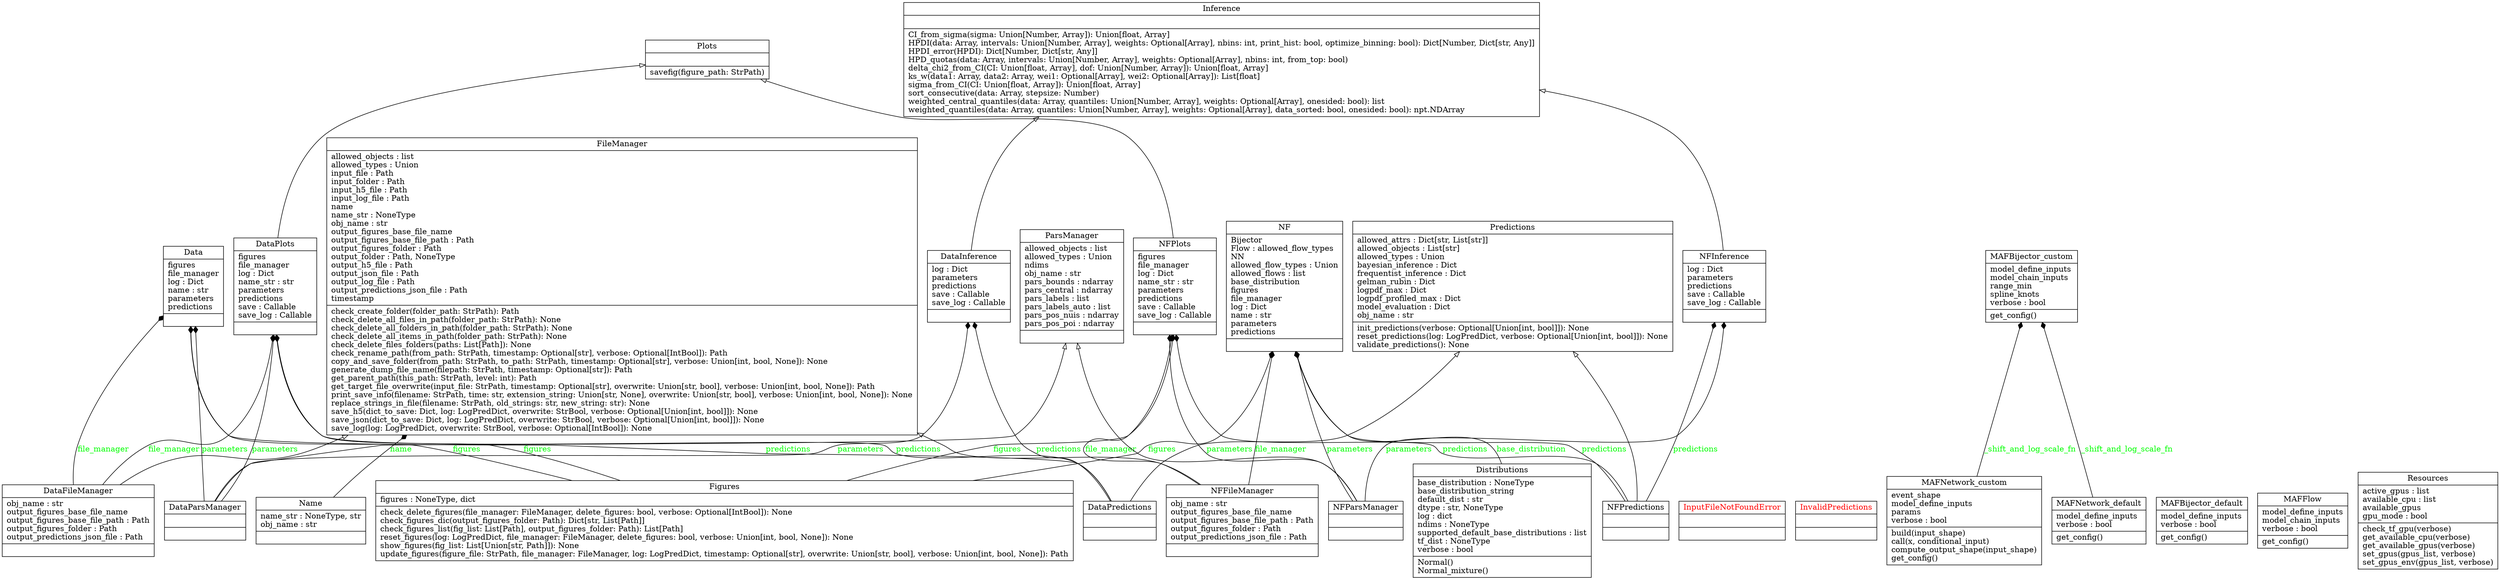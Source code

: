 digraph "classes" {
rankdir=BT
charset="utf-8"
"NF4HEP.data.Data" [color="black", fontcolor="black", label="{Data|figures\lfile_manager\llog : Dict\lname : str\lparameters\lpredictions\l|}", shape="record", style="solid"];
"NF4HEP.data.DataFileManager" [color="black", fontcolor="black", label="{DataFileManager|obj_name : str\loutput_figures_base_file_name\loutput_figures_base_file_path : Path\loutput_figures_folder : Path\loutput_predictions_json_file : Path\l|}", shape="record", style="solid"];
"NF4HEP.data.DataInference" [color="black", fontcolor="black", label="{DataInference|log : Dict\lparameters\lpredictions\lsave : Callable\lsave_log : Callable\l|}", shape="record", style="solid"];
"NF4HEP.data.DataParsManager" [color="black", fontcolor="black", label="{DataParsManager|\l|}", shape="record", style="solid"];
"NF4HEP.data.DataPlots" [color="black", fontcolor="black", label="{DataPlots|figures\lfile_manager\llog : Dict\lname_str : str\lparameters\lpredictions\lsave : Callable\lsave_log : Callable\l|}", shape="record", style="solid"];
"NF4HEP.data.DataPredictions" [color="black", fontcolor="black", label="{DataPredictions|\l|}", shape="record", style="solid"];
"NF4HEP.distributions.Distributions" [color="black", fontcolor="black", label="{Distributions|base_distribution : NoneType\lbase_distribution_string\ldefault_dist : str\ldtype : str, NoneType\llog : dict\lndims : NoneType\lsupported_default_base_distributions : list\ltf_dist : NoneType\lverbose : bool\l|Normal()\lNormal_mixture()\l}", shape="record", style="solid"];
"NF4HEP.base.Figures" [color="black", fontcolor="black", label="{Figures|figures : NoneType, dict\l|check_delete_figures(file_manager: FileManager, delete_figures: bool, verbose: Optional[IntBool]): None\lcheck_figures_dic(output_figures_folder: Path): Dict[str, List[Path]]\lcheck_figures_list(fig_list: List[Path], output_figures_folder: Path): List[Path]\lreset_figures(log: LogPredDict, file_manager: FileManager, delete_figures: bool, verbose: Union[int, bool, None]): None\lshow_figures(fig_list: List[Union[str, Path]]): None\lupdate_figures(figure_file: StrPath, file_manager: FileManager, log: LogPredDict, timestamp: Optional[str], overwrite: Union[str, bool], verbose: Union[int, bool, None]): Path\l}", shape="record", style="solid"];
"NF4HEP.base.FileManager" [color="black", fontcolor="black", label="{FileManager|allowed_objects : list\lallowed_types : Union\linput_file : Path\linput_folder : Path\linput_h5_file : Path\linput_log_file : Path\lname\lname_str : NoneType\lobj_name : str\loutput_figures_base_file_name\loutput_figures_base_file_path : Path\loutput_figures_folder : Path\loutput_folder : Path, NoneType\loutput_h5_file : Path\loutput_json_file : Path\loutput_log_file : Path\loutput_predictions_json_file : Path\ltimestamp\l|check_create_folder(folder_path: StrPath): Path\lcheck_delete_all_files_in_path(folder_path: StrPath): None\lcheck_delete_all_folders_in_path(folder_path: StrPath): None\lcheck_delete_all_items_in_path(folder_path: StrPath): None\lcheck_delete_files_folders(paths: List[Path]): None\lcheck_rename_path(from_path: StrPath, timestamp: Optional[str], verbose: Optional[IntBool]): Path\lcopy_and_save_folder(from_path: StrPath, to_path: StrPath, timestamp: Optional[str], verbose: Union[int, bool, None]): None\lgenerate_dump_file_name(filepath: StrPath, timestamp: Optional[str]): Path\lget_parent_path(this_path: StrPath, level: int): Path\lget_target_file_overwrite(input_file: StrPath, timestamp: Optional[str], overwrite: Union[str, bool], verbose: Union[int, bool, None]): Path\lprint_save_info(filename: StrPath, time: str, extension_string: Union[str, None], overwrite: Union[str, bool], verbose: Union[int, bool, None]): None\lreplace_strings_in_file(filename: StrPath, old_strings: str, new_string: str): None\lsave_h5(dict_to_save: Dict, log: LogPredDict, overwrite: StrBool, verbose: Optional[Union[int, bool]]): None\lsave_json(dict_to_save: Dict, log: LogPredDict, overwrite: StrBool, verbose: Optional[Union[int, bool]]): None\lsave_log(log: LogPredDict, overwrite: StrBool, verbose: Optional[IntBool]): None\l}", shape="record", style="solid"];
"NF4HEP.base.Inference" [color="black", fontcolor="black", label="{Inference|\l|CI_from_sigma(sigma: Union[Number, Array]): Union[float, Array]\lHPDI(data: Array, intervals: Union[Number, Array], weights: Optional[Array], nbins: int, print_hist: bool, optimize_binning: bool): Dict[Number, Dict[str, Any]]\lHPDI_error(HPDI): Dict[Number, Dict[str, Any]]\lHPD_quotas(data: Array, intervals: Union[Number, Array], weights: Optional[Array], nbins: int, from_top: bool)\ldelta_chi2_from_CI(CI: Union[float, Array], dof: Union[Number, Array]): Union[float, Array]\lks_w(data1: Array, data2: Array, wei1: Optional[Array], wei2: Optional[Array]): List[float]\lsigma_from_CI(CI: Union[float, Array]): Union[float, Array]\lsort_consecutive(data: Array, stepsize: Number)\lweighted_central_quantiles(data: Array, quantiles: Union[Number, Array], weights: Optional[Array], onesided: bool): list\lweighted_quantiles(data: Array, quantiles: Union[Number, Array], weights: Optional[Array], data_sorted: bool, onesided: bool): npt.NDArray\l}", shape="record", style="solid"];
"NF4HEP.base.InputFileNotFoundError" [color="black", fontcolor="red", label="{InputFileNotFoundError|\l|}", shape="record", style="solid"];
"NF4HEP.base.InvalidPredictions" [color="black", fontcolor="red", label="{InvalidPredictions|\l|}", shape="record", style="solid"];
"NF4HEP.maf.MAFBijector_custom" [color="black", fontcolor="black", label="{MAFBijector_custom|model_define_inputs\lmodel_chain_inputs\lrange_min\lspline_knots\lverbose : bool\l|get_config()\l}", shape="record", style="solid"];
"NF4HEP.maf.MAFBijector_default" [color="black", fontcolor="black", label="{MAFBijector_default|model_define_inputs\lverbose : bool\l|get_config()\l}", shape="record", style="solid"];
"NF4HEP.maf.MAFFlow" [color="black", fontcolor="black", label="{MAFFlow|model_define_inputs\lmodel_chain_inputs\lverbose : bool\l|get_config()\l}", shape="record", style="solid"];
"NF4HEP.maf.MAFNetwork_custom" [color="black", fontcolor="black", label="{MAFNetwork_custom|event_shape\lmodel_define_inputs\lparams\lverbose : bool\l|build(input_shape)\lcall(x, conditional_input)\lcompute_output_shape(input_shape)\lget_config()\l}", shape="record", style="solid"];
"NF4HEP.maf.MAFNetwork_default" [color="black", fontcolor="black", label="{MAFNetwork_default|model_define_inputs\lverbose : bool\l|get_config()\l}", shape="record", style="solid"];
"NF4HEP.nf.NF" [color="black", fontcolor="black", label="{NF|Bijector\lFlow : allowed_flow_types\lNN\lallowed_flow_types : Union\lallowed_flows : list\lbase_distribution\lfigures\lfile_manager\llog : Dict\lname : str\lparameters\lpredictions\l|}", shape="record", style="solid"];
"NF4HEP.nf.NFFileManager" [color="black", fontcolor="black", label="{NFFileManager|obj_name : str\loutput_figures_base_file_name\loutput_figures_base_file_path : Path\loutput_figures_folder : Path\loutput_predictions_json_file : Path\l|}", shape="record", style="solid"];
"NF4HEP.nf.NFInference" [color="black", fontcolor="black", label="{NFInference|log : Dict\lparameters\lpredictions\lsave : Callable\lsave_log : Callable\l|}", shape="record", style="solid"];
"NF4HEP.nf.NFParsManager" [color="black", fontcolor="black", label="{NFParsManager|\l|}", shape="record", style="solid"];
"NF4HEP.nf.NFPlots" [color="black", fontcolor="black", label="{NFPlots|figures\lfile_manager\llog : Dict\lname_str : str\lparameters\lpredictions\lsave : Callable\lsave_log : Callable\l|}", shape="record", style="solid"];
"NF4HEP.nf.NFPredictions" [color="black", fontcolor="black", label="{NFPredictions|\l|}", shape="record", style="solid"];
"NF4HEP.base.Name" [color="black", fontcolor="black", label="{Name|name_str : NoneType, str\lobj_name : str\l|}", shape="record", style="solid"];
"NF4HEP.base.ParsManager" [color="black", fontcolor="black", label="{ParsManager|allowed_objects : list\lallowed_types : Union\lndims\lobj_name : str\lpars_bounds : ndarray\lpars_central : ndarray\lpars_labels : list\lpars_labels_auto : list\lpars_pos_nuis : ndarray\lpars_pos_poi : ndarray\l|}", shape="record", style="solid"];
"NF4HEP.base.Plots" [color="black", fontcolor="black", label="{Plots|\l|savefig(figure_path: StrPath)\l}", shape="record", style="solid"];
"NF4HEP.base.Predictions" [color="black", fontcolor="black", label="{Predictions|allowed_attrs : Dict[str, List[str]]\lallowed_objects : List[str]\lallowed_types : Union\lbayesian_inference : Dict\lfrequentist_inference : Dict\lgelman_rubin : Dict\llogpdf_max : Dict\llogpdf_profiled_max : Dict\lmodel_evaluation : Dict\lobj_name : str\l|init_predictions(verbose: Optional[Union[int, bool]]): None\lreset_predictions(log: LogPredDict, verbose: Optional[Union[int, bool]]): None\lvalidate_predictions(): None\l}", shape="record", style="solid"];
"NF4HEP.resources.Resources" [color="black", fontcolor="black", label="{Resources|active_gpus : list\lavailable_cpu : list\lavailable_gpus\lgpu_mode : bool\l|check_tf_gpu(verbose)\lget_available_cpu(verbose)\lget_available_gpus(verbose)\lset_gpus(gpus_list, verbose)\lset_gpus_env(gpus_list, verbose)\l}", shape="record", style="solid"];
"NF4HEP.data.DataFileManager" -> "NF4HEP.base.FileManager" [arrowhead="empty", arrowtail="none"];
"NF4HEP.data.DataInference" -> "NF4HEP.base.Inference" [arrowhead="empty", arrowtail="none"];
"NF4HEP.data.DataParsManager" -> "NF4HEP.base.ParsManager" [arrowhead="empty", arrowtail="none"];
"NF4HEP.data.DataPlots" -> "NF4HEP.base.Plots" [arrowhead="empty", arrowtail="none"];
"NF4HEP.data.DataPredictions" -> "NF4HEP.base.Predictions" [arrowhead="empty", arrowtail="none"];
"NF4HEP.nf.NFFileManager" -> "NF4HEP.base.FileManager" [arrowhead="empty", arrowtail="none"];
"NF4HEP.nf.NFInference" -> "NF4HEP.base.Inference" [arrowhead="empty", arrowtail="none"];
"NF4HEP.nf.NFParsManager" -> "NF4HEP.base.ParsManager" [arrowhead="empty", arrowtail="none"];
"NF4HEP.nf.NFPlots" -> "NF4HEP.base.Plots" [arrowhead="empty", arrowtail="none"];
"NF4HEP.nf.NFPredictions" -> "NF4HEP.base.Predictions" [arrowhead="empty", arrowtail="none"];
"NF4HEP.base.Figures" -> "NF4HEP.data.Data" [arrowhead="diamond", arrowtail="none", fontcolor="green", label="figures", style="solid"];
"NF4HEP.base.Figures" -> "NF4HEP.data.DataPlots" [arrowhead="diamond", arrowtail="none", fontcolor="green", label="figures", style="solid"];
"NF4HEP.base.Figures" -> "NF4HEP.nf.NF" [arrowhead="diamond", arrowtail="none", fontcolor="green", label="figures", style="solid"];
"NF4HEP.base.Figures" -> "NF4HEP.nf.NFPlots" [arrowhead="diamond", arrowtail="none", fontcolor="green", label="figures", style="solid"];
"NF4HEP.base.Name" -> "NF4HEP.base.FileManager" [arrowhead="diamond", arrowtail="none", fontcolor="green", label="name", style="solid"];
"NF4HEP.data.DataFileManager" -> "NF4HEP.data.Data" [arrowhead="diamond", arrowtail="none", fontcolor="green", label="file_manager", style="solid"];
"NF4HEP.data.DataFileManager" -> "NF4HEP.data.DataPlots" [arrowhead="diamond", arrowtail="none", fontcolor="green", label="file_manager", style="solid"];
"NF4HEP.data.DataParsManager" -> "NF4HEP.data.Data" [arrowhead="diamond", arrowtail="none", fontcolor="green", label="parameters", style="solid"];
"NF4HEP.data.DataParsManager" -> "NF4HEP.data.DataInference" [arrowhead="diamond", arrowtail="none", fontcolor="green", label="parameters", style="solid"];
"NF4HEP.data.DataParsManager" -> "NF4HEP.data.DataPlots" [arrowhead="diamond", arrowtail="none", fontcolor="green", label="parameters", style="solid"];
"NF4HEP.data.DataPredictions" -> "NF4HEP.data.Data" [arrowhead="diamond", arrowtail="none", fontcolor="green", label="predictions", style="solid"];
"NF4HEP.data.DataPredictions" -> "NF4HEP.data.DataInference" [arrowhead="diamond", arrowtail="none", fontcolor="green", label="predictions", style="solid"];
"NF4HEP.data.DataPredictions" -> "NF4HEP.data.DataPlots" [arrowhead="diamond", arrowtail="none", fontcolor="green", label="predictions", style="solid"];
"NF4HEP.distributions.Distributions" -> "NF4HEP.nf.NF" [arrowhead="diamond", arrowtail="none", fontcolor="green", label="base_distribution", style="solid"];
"NF4HEP.maf.MAFNetwork_custom" -> "NF4HEP.maf.MAFBijector_custom" [arrowhead="diamond", arrowtail="none", fontcolor="green", label="_shift_and_log_scale_fn", style="solid"];
"NF4HEP.maf.MAFNetwork_default" -> "NF4HEP.maf.MAFBijector_custom" [arrowhead="diamond", arrowtail="none", fontcolor="green", label="_shift_and_log_scale_fn", style="solid"];
"NF4HEP.nf.NFFileManager" -> "NF4HEP.nf.NF" [arrowhead="diamond", arrowtail="none", fontcolor="green", label="file_manager", style="solid"];
"NF4HEP.nf.NFFileManager" -> "NF4HEP.nf.NFPlots" [arrowhead="diamond", arrowtail="none", fontcolor="green", label="file_manager", style="solid"];
"NF4HEP.nf.NFParsManager" -> "NF4HEP.nf.NF" [arrowhead="diamond", arrowtail="none", fontcolor="green", label="parameters", style="solid"];
"NF4HEP.nf.NFParsManager" -> "NF4HEP.nf.NFInference" [arrowhead="diamond", arrowtail="none", fontcolor="green", label="parameters", style="solid"];
"NF4HEP.nf.NFParsManager" -> "NF4HEP.nf.NFPlots" [arrowhead="diamond", arrowtail="none", fontcolor="green", label="parameters", style="solid"];
"NF4HEP.nf.NFPredictions" -> "NF4HEP.nf.NF" [arrowhead="diamond", arrowtail="none", fontcolor="green", label="predictions", style="solid"];
"NF4HEP.nf.NFPredictions" -> "NF4HEP.nf.NFInference" [arrowhead="diamond", arrowtail="none", fontcolor="green", label="predictions", style="solid"];
"NF4HEP.nf.NFPredictions" -> "NF4HEP.nf.NFPlots" [arrowhead="diamond", arrowtail="none", fontcolor="green", label="predictions", style="solid"];
}
